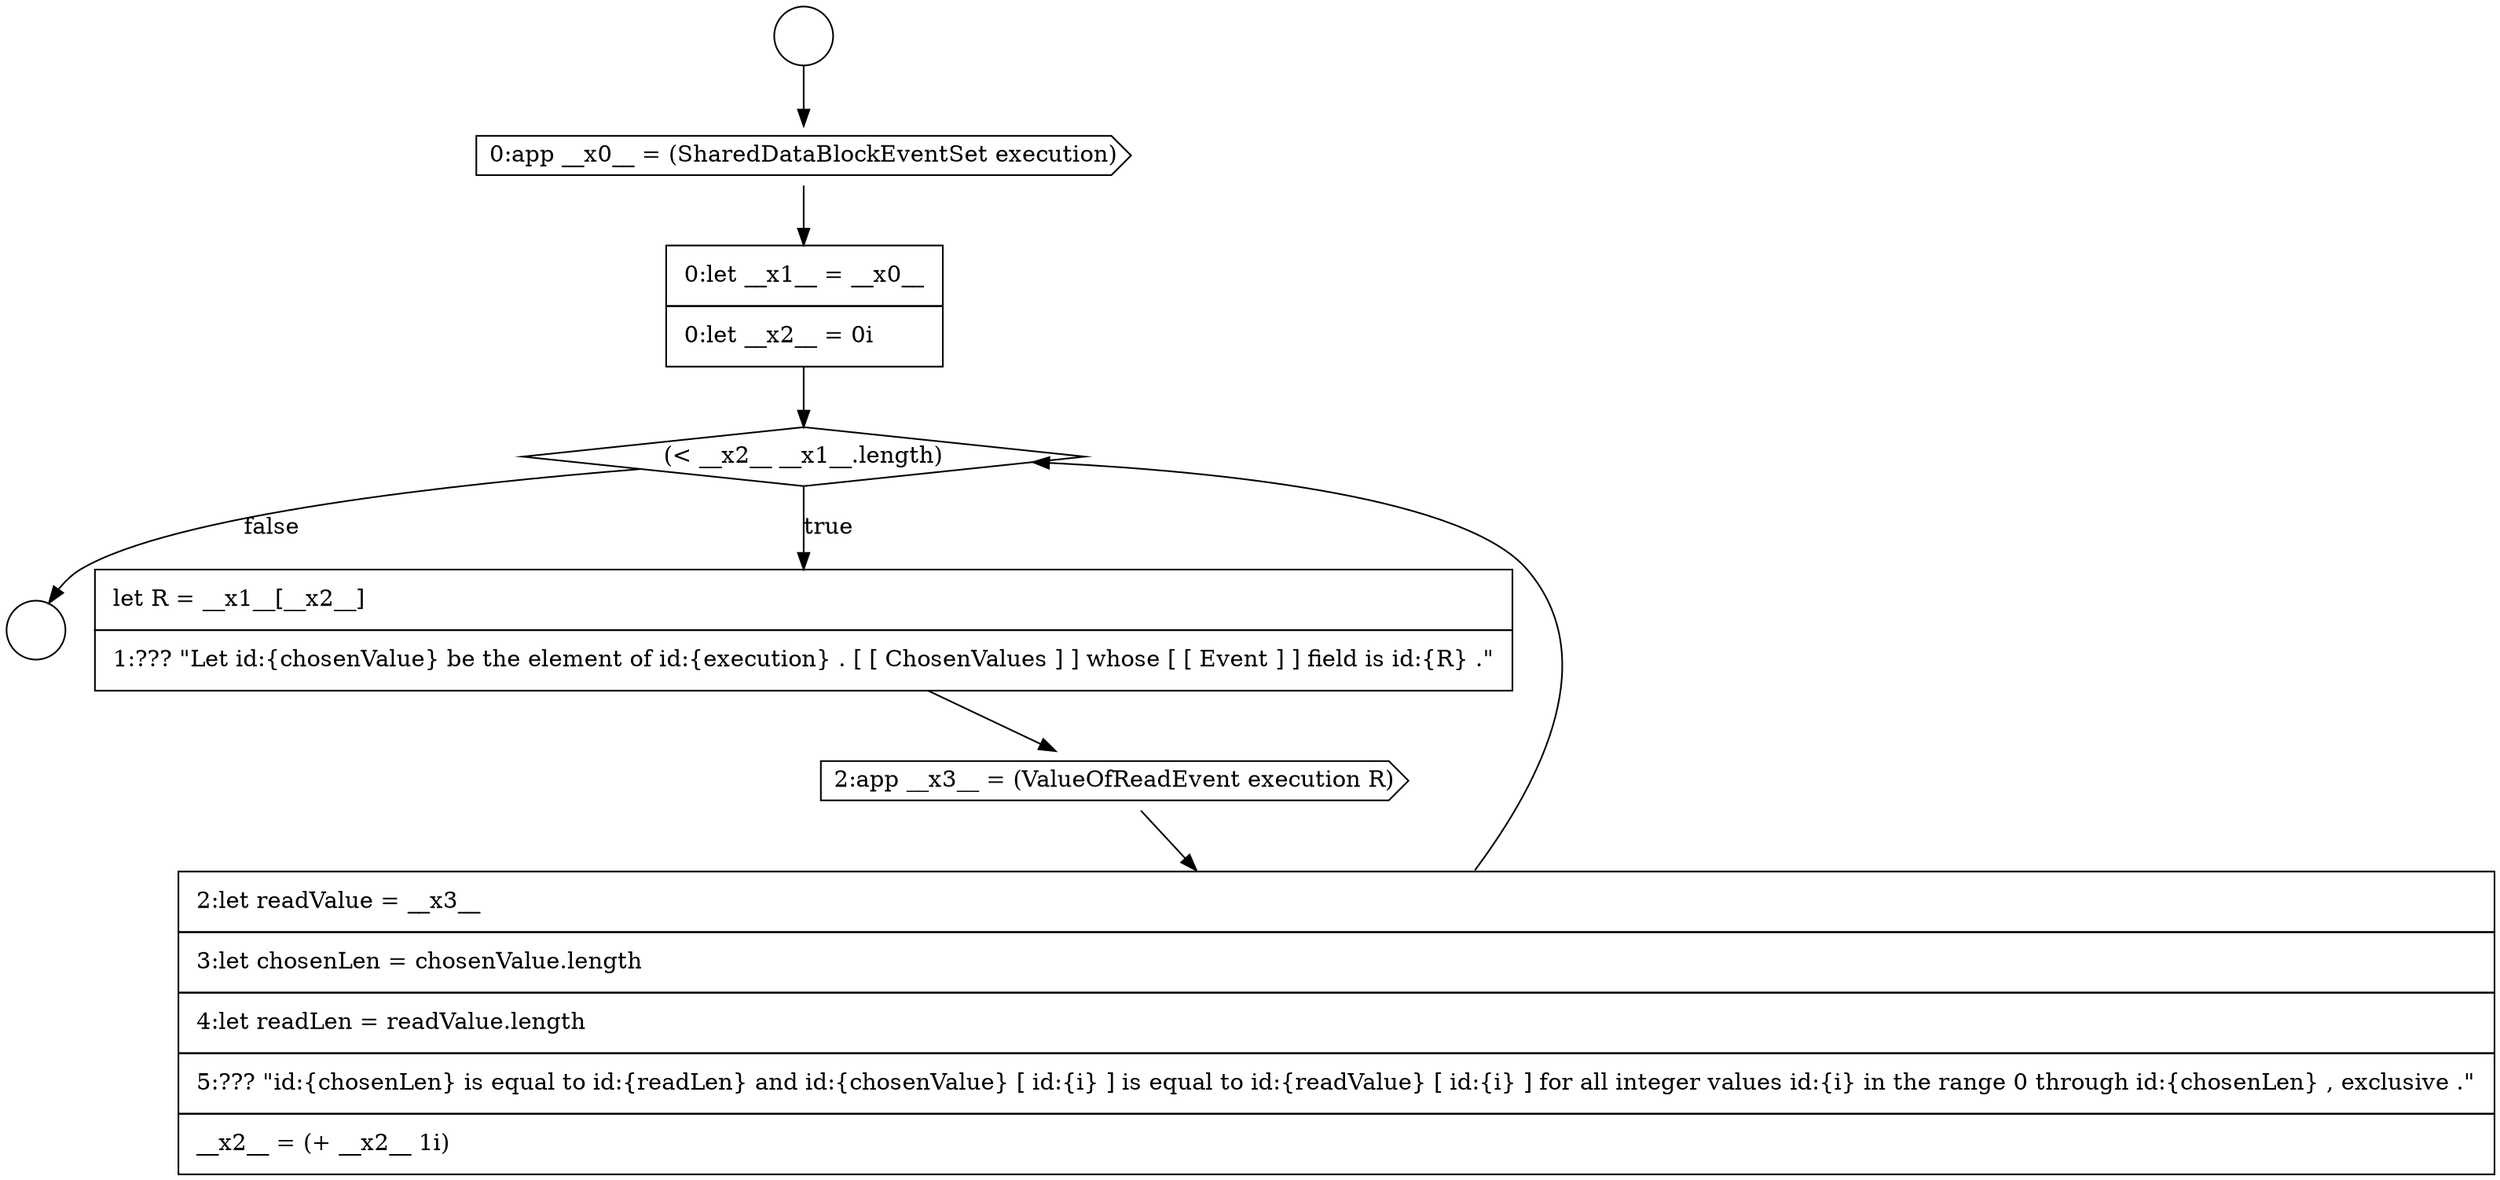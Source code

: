 digraph {
  node16915 [shape=circle label=" " color="black" fillcolor="white" style=filled]
  node16919 [shape=diamond, label=<<font color="black">(&lt; __x2__ __x1__.length)</font>> color="black" fillcolor="white" style=filled]
  node16916 [shape=circle label=" " color="black" fillcolor="white" style=filled]
  node16920 [shape=none, margin=0, label=<<font color="black">
    <table border="0" cellborder="1" cellspacing="0" cellpadding="10">
      <tr><td align="left">let R = __x1__[__x2__]</td></tr>
      <tr><td align="left">1:??? &quot;Let id:{chosenValue} be the element of id:{execution} . [ [ ChosenValues ] ] whose [ [ Event ] ] field is id:{R} .&quot;</td></tr>
    </table>
  </font>> color="black" fillcolor="white" style=filled]
  node16921 [shape=cds, label=<<font color="black">2:app __x3__ = (ValueOfReadEvent execution R)</font>> color="black" fillcolor="white" style=filled]
  node16918 [shape=none, margin=0, label=<<font color="black">
    <table border="0" cellborder="1" cellspacing="0" cellpadding="10">
      <tr><td align="left">0:let __x1__ = __x0__</td></tr>
      <tr><td align="left">0:let __x2__ = 0i</td></tr>
    </table>
  </font>> color="black" fillcolor="white" style=filled]
  node16922 [shape=none, margin=0, label=<<font color="black">
    <table border="0" cellborder="1" cellspacing="0" cellpadding="10">
      <tr><td align="left">2:let readValue = __x3__</td></tr>
      <tr><td align="left">3:let chosenLen = chosenValue.length</td></tr>
      <tr><td align="left">4:let readLen = readValue.length</td></tr>
      <tr><td align="left">5:??? &quot;id:{chosenLen} is equal to id:{readLen} and id:{chosenValue} [ id:{i} ] is equal to id:{readValue} [ id:{i} ] for all integer values id:{i} in the range 0 through id:{chosenLen} , exclusive .&quot;</td></tr>
      <tr><td align="left">__x2__ = (+ __x2__ 1i)</td></tr>
    </table>
  </font>> color="black" fillcolor="white" style=filled]
  node16917 [shape=cds, label=<<font color="black">0:app __x0__ = (SharedDataBlockEventSet execution)</font>> color="black" fillcolor="white" style=filled]
  node16918 -> node16919 [ color="black"]
  node16921 -> node16922 [ color="black"]
  node16920 -> node16921 [ color="black"]
  node16917 -> node16918 [ color="black"]
  node16922 -> node16919 [ color="black"]
  node16915 -> node16917 [ color="black"]
  node16919 -> node16920 [label=<<font color="black">true</font>> color="black"]
  node16919 -> node16916 [label=<<font color="black">false</font>> color="black"]
}
